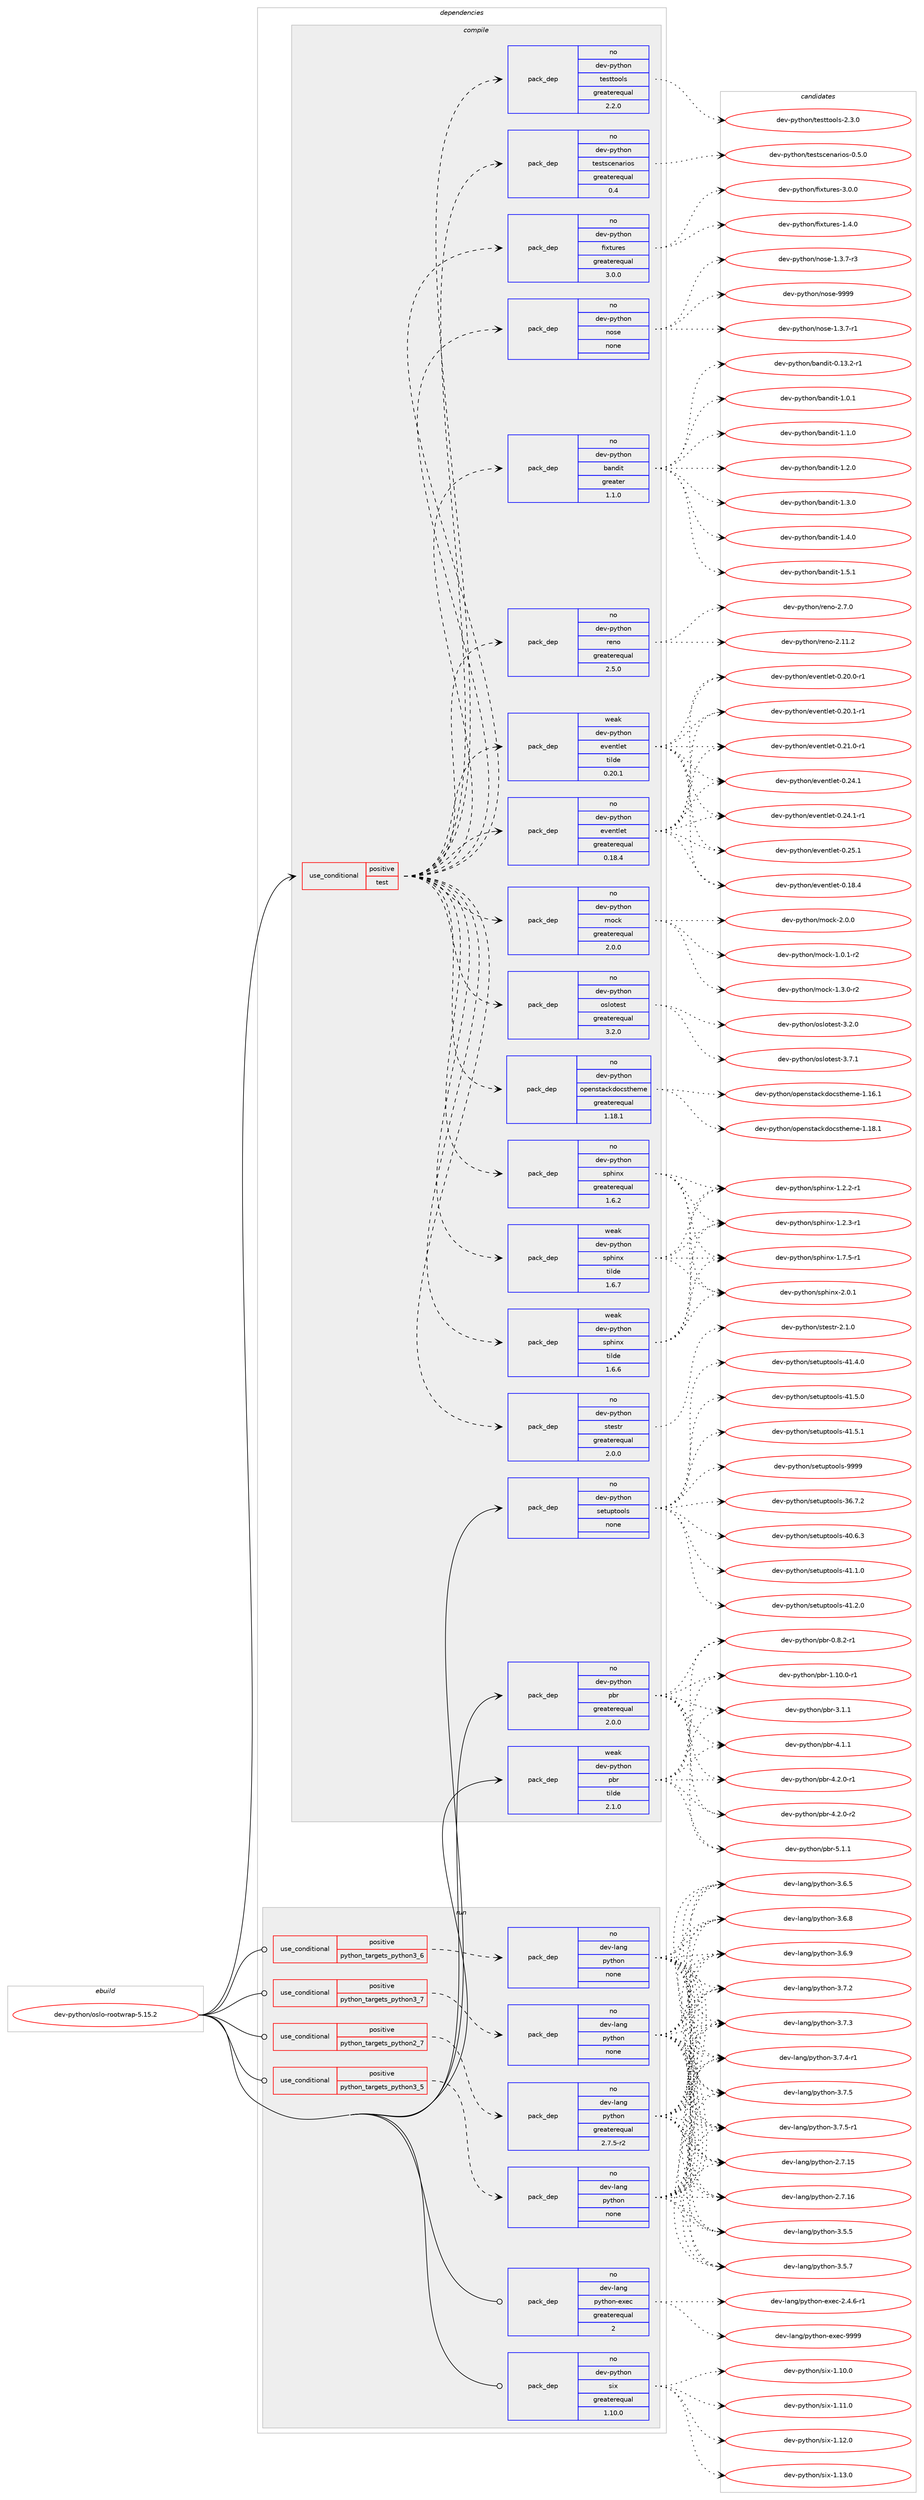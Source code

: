 digraph prolog {

# *************
# Graph options
# *************

newrank=true;
concentrate=true;
compound=true;
graph [rankdir=LR,fontname=Helvetica,fontsize=10,ranksep=1.5];#, ranksep=2.5, nodesep=0.2];
edge  [arrowhead=vee];
node  [fontname=Helvetica,fontsize=10];

# **********
# The ebuild
# **********

subgraph cluster_leftcol {
color=gray;
rank=same;
label=<<i>ebuild</i>>;
id [label="dev-python/oslo-rootwrap-5.15.2", color=red, width=4, href="../dev-python/oslo-rootwrap-5.15.2.svg"];
}

# ****************
# The dependencies
# ****************

subgraph cluster_midcol {
color=gray;
label=<<i>dependencies</i>>;
subgraph cluster_compile {
fillcolor="#eeeeee";
style=filled;
label=<<i>compile</i>>;
subgraph cond143850 {
dependency619446 [label=<<TABLE BORDER="0" CELLBORDER="1" CELLSPACING="0" CELLPADDING="4"><TR><TD ROWSPAN="3" CELLPADDING="10">use_conditional</TD></TR><TR><TD>positive</TD></TR><TR><TD>test</TD></TR></TABLE>>, shape=none, color=red];
subgraph pack463786 {
dependency619447 [label=<<TABLE BORDER="0" CELLBORDER="1" CELLSPACING="0" CELLPADDING="4" WIDTH="220"><TR><TD ROWSPAN="6" CELLPADDING="30">pack_dep</TD></TR><TR><TD WIDTH="110">no</TD></TR><TR><TD>dev-python</TD></TR><TR><TD>fixtures</TD></TR><TR><TD>greaterequal</TD></TR><TR><TD>3.0.0</TD></TR></TABLE>>, shape=none, color=blue];
}
dependency619446:e -> dependency619447:w [weight=20,style="dashed",arrowhead="vee"];
subgraph pack463787 {
dependency619448 [label=<<TABLE BORDER="0" CELLBORDER="1" CELLSPACING="0" CELLPADDING="4" WIDTH="220"><TR><TD ROWSPAN="6" CELLPADDING="30">pack_dep</TD></TR><TR><TD WIDTH="110">no</TD></TR><TR><TD>dev-python</TD></TR><TR><TD>testscenarios</TD></TR><TR><TD>greaterequal</TD></TR><TR><TD>0.4</TD></TR></TABLE>>, shape=none, color=blue];
}
dependency619446:e -> dependency619448:w [weight=20,style="dashed",arrowhead="vee"];
subgraph pack463788 {
dependency619449 [label=<<TABLE BORDER="0" CELLBORDER="1" CELLSPACING="0" CELLPADDING="4" WIDTH="220"><TR><TD ROWSPAN="6" CELLPADDING="30">pack_dep</TD></TR><TR><TD WIDTH="110">no</TD></TR><TR><TD>dev-python</TD></TR><TR><TD>testtools</TD></TR><TR><TD>greaterequal</TD></TR><TR><TD>2.2.0</TD></TR></TABLE>>, shape=none, color=blue];
}
dependency619446:e -> dependency619449:w [weight=20,style="dashed",arrowhead="vee"];
subgraph pack463789 {
dependency619450 [label=<<TABLE BORDER="0" CELLBORDER="1" CELLSPACING="0" CELLPADDING="4" WIDTH="220"><TR><TD ROWSPAN="6" CELLPADDING="30">pack_dep</TD></TR><TR><TD WIDTH="110">no</TD></TR><TR><TD>dev-python</TD></TR><TR><TD>stestr</TD></TR><TR><TD>greaterequal</TD></TR><TR><TD>2.0.0</TD></TR></TABLE>>, shape=none, color=blue];
}
dependency619446:e -> dependency619450:w [weight=20,style="dashed",arrowhead="vee"];
subgraph pack463790 {
dependency619451 [label=<<TABLE BORDER="0" CELLBORDER="1" CELLSPACING="0" CELLPADDING="4" WIDTH="220"><TR><TD ROWSPAN="6" CELLPADDING="30">pack_dep</TD></TR><TR><TD WIDTH="110">no</TD></TR><TR><TD>dev-python</TD></TR><TR><TD>sphinx</TD></TR><TR><TD>greaterequal</TD></TR><TR><TD>1.6.2</TD></TR></TABLE>>, shape=none, color=blue];
}
dependency619446:e -> dependency619451:w [weight=20,style="dashed",arrowhead="vee"];
subgraph pack463791 {
dependency619452 [label=<<TABLE BORDER="0" CELLBORDER="1" CELLSPACING="0" CELLPADDING="4" WIDTH="220"><TR><TD ROWSPAN="6" CELLPADDING="30">pack_dep</TD></TR><TR><TD WIDTH="110">weak</TD></TR><TR><TD>dev-python</TD></TR><TR><TD>sphinx</TD></TR><TR><TD>tilde</TD></TR><TR><TD>1.6.6</TD></TR></TABLE>>, shape=none, color=blue];
}
dependency619446:e -> dependency619452:w [weight=20,style="dashed",arrowhead="vee"];
subgraph pack463792 {
dependency619453 [label=<<TABLE BORDER="0" CELLBORDER="1" CELLSPACING="0" CELLPADDING="4" WIDTH="220"><TR><TD ROWSPAN="6" CELLPADDING="30">pack_dep</TD></TR><TR><TD WIDTH="110">weak</TD></TR><TR><TD>dev-python</TD></TR><TR><TD>sphinx</TD></TR><TR><TD>tilde</TD></TR><TR><TD>1.6.7</TD></TR></TABLE>>, shape=none, color=blue];
}
dependency619446:e -> dependency619453:w [weight=20,style="dashed",arrowhead="vee"];
subgraph pack463793 {
dependency619454 [label=<<TABLE BORDER="0" CELLBORDER="1" CELLSPACING="0" CELLPADDING="4" WIDTH="220"><TR><TD ROWSPAN="6" CELLPADDING="30">pack_dep</TD></TR><TR><TD WIDTH="110">no</TD></TR><TR><TD>dev-python</TD></TR><TR><TD>openstackdocstheme</TD></TR><TR><TD>greaterequal</TD></TR><TR><TD>1.18.1</TD></TR></TABLE>>, shape=none, color=blue];
}
dependency619446:e -> dependency619454:w [weight=20,style="dashed",arrowhead="vee"];
subgraph pack463794 {
dependency619455 [label=<<TABLE BORDER="0" CELLBORDER="1" CELLSPACING="0" CELLPADDING="4" WIDTH="220"><TR><TD ROWSPAN="6" CELLPADDING="30">pack_dep</TD></TR><TR><TD WIDTH="110">no</TD></TR><TR><TD>dev-python</TD></TR><TR><TD>oslotest</TD></TR><TR><TD>greaterequal</TD></TR><TR><TD>3.2.0</TD></TR></TABLE>>, shape=none, color=blue];
}
dependency619446:e -> dependency619455:w [weight=20,style="dashed",arrowhead="vee"];
subgraph pack463795 {
dependency619456 [label=<<TABLE BORDER="0" CELLBORDER="1" CELLSPACING="0" CELLPADDING="4" WIDTH="220"><TR><TD ROWSPAN="6" CELLPADDING="30">pack_dep</TD></TR><TR><TD WIDTH="110">no</TD></TR><TR><TD>dev-python</TD></TR><TR><TD>mock</TD></TR><TR><TD>greaterequal</TD></TR><TR><TD>2.0.0</TD></TR></TABLE>>, shape=none, color=blue];
}
dependency619446:e -> dependency619456:w [weight=20,style="dashed",arrowhead="vee"];
subgraph pack463796 {
dependency619457 [label=<<TABLE BORDER="0" CELLBORDER="1" CELLSPACING="0" CELLPADDING="4" WIDTH="220"><TR><TD ROWSPAN="6" CELLPADDING="30">pack_dep</TD></TR><TR><TD WIDTH="110">no</TD></TR><TR><TD>dev-python</TD></TR><TR><TD>eventlet</TD></TR><TR><TD>greaterequal</TD></TR><TR><TD>0.18.4</TD></TR></TABLE>>, shape=none, color=blue];
}
dependency619446:e -> dependency619457:w [weight=20,style="dashed",arrowhead="vee"];
subgraph pack463797 {
dependency619458 [label=<<TABLE BORDER="0" CELLBORDER="1" CELLSPACING="0" CELLPADDING="4" WIDTH="220"><TR><TD ROWSPAN="6" CELLPADDING="30">pack_dep</TD></TR><TR><TD WIDTH="110">weak</TD></TR><TR><TD>dev-python</TD></TR><TR><TD>eventlet</TD></TR><TR><TD>tilde</TD></TR><TR><TD>0.20.1</TD></TR></TABLE>>, shape=none, color=blue];
}
dependency619446:e -> dependency619458:w [weight=20,style="dashed",arrowhead="vee"];
subgraph pack463798 {
dependency619459 [label=<<TABLE BORDER="0" CELLBORDER="1" CELLSPACING="0" CELLPADDING="4" WIDTH="220"><TR><TD ROWSPAN="6" CELLPADDING="30">pack_dep</TD></TR><TR><TD WIDTH="110">no</TD></TR><TR><TD>dev-python</TD></TR><TR><TD>reno</TD></TR><TR><TD>greaterequal</TD></TR><TR><TD>2.5.0</TD></TR></TABLE>>, shape=none, color=blue];
}
dependency619446:e -> dependency619459:w [weight=20,style="dashed",arrowhead="vee"];
subgraph pack463799 {
dependency619460 [label=<<TABLE BORDER="0" CELLBORDER="1" CELLSPACING="0" CELLPADDING="4" WIDTH="220"><TR><TD ROWSPAN="6" CELLPADDING="30">pack_dep</TD></TR><TR><TD WIDTH="110">no</TD></TR><TR><TD>dev-python</TD></TR><TR><TD>bandit</TD></TR><TR><TD>greater</TD></TR><TR><TD>1.1.0</TD></TR></TABLE>>, shape=none, color=blue];
}
dependency619446:e -> dependency619460:w [weight=20,style="dashed",arrowhead="vee"];
subgraph pack463800 {
dependency619461 [label=<<TABLE BORDER="0" CELLBORDER="1" CELLSPACING="0" CELLPADDING="4" WIDTH="220"><TR><TD ROWSPAN="6" CELLPADDING="30">pack_dep</TD></TR><TR><TD WIDTH="110">no</TD></TR><TR><TD>dev-python</TD></TR><TR><TD>nose</TD></TR><TR><TD>none</TD></TR><TR><TD></TD></TR></TABLE>>, shape=none, color=blue];
}
dependency619446:e -> dependency619461:w [weight=20,style="dashed",arrowhead="vee"];
}
id:e -> dependency619446:w [weight=20,style="solid",arrowhead="vee"];
subgraph pack463801 {
dependency619462 [label=<<TABLE BORDER="0" CELLBORDER="1" CELLSPACING="0" CELLPADDING="4" WIDTH="220"><TR><TD ROWSPAN="6" CELLPADDING="30">pack_dep</TD></TR><TR><TD WIDTH="110">no</TD></TR><TR><TD>dev-python</TD></TR><TR><TD>pbr</TD></TR><TR><TD>greaterequal</TD></TR><TR><TD>2.0.0</TD></TR></TABLE>>, shape=none, color=blue];
}
id:e -> dependency619462:w [weight=20,style="solid",arrowhead="vee"];
subgraph pack463802 {
dependency619463 [label=<<TABLE BORDER="0" CELLBORDER="1" CELLSPACING="0" CELLPADDING="4" WIDTH="220"><TR><TD ROWSPAN="6" CELLPADDING="30">pack_dep</TD></TR><TR><TD WIDTH="110">no</TD></TR><TR><TD>dev-python</TD></TR><TR><TD>setuptools</TD></TR><TR><TD>none</TD></TR><TR><TD></TD></TR></TABLE>>, shape=none, color=blue];
}
id:e -> dependency619463:w [weight=20,style="solid",arrowhead="vee"];
subgraph pack463803 {
dependency619464 [label=<<TABLE BORDER="0" CELLBORDER="1" CELLSPACING="0" CELLPADDING="4" WIDTH="220"><TR><TD ROWSPAN="6" CELLPADDING="30">pack_dep</TD></TR><TR><TD WIDTH="110">weak</TD></TR><TR><TD>dev-python</TD></TR><TR><TD>pbr</TD></TR><TR><TD>tilde</TD></TR><TR><TD>2.1.0</TD></TR></TABLE>>, shape=none, color=blue];
}
id:e -> dependency619464:w [weight=20,style="solid",arrowhead="vee"];
}
subgraph cluster_compileandrun {
fillcolor="#eeeeee";
style=filled;
label=<<i>compile and run</i>>;
}
subgraph cluster_run {
fillcolor="#eeeeee";
style=filled;
label=<<i>run</i>>;
subgraph cond143851 {
dependency619465 [label=<<TABLE BORDER="0" CELLBORDER="1" CELLSPACING="0" CELLPADDING="4"><TR><TD ROWSPAN="3" CELLPADDING="10">use_conditional</TD></TR><TR><TD>positive</TD></TR><TR><TD>python_targets_python2_7</TD></TR></TABLE>>, shape=none, color=red];
subgraph pack463804 {
dependency619466 [label=<<TABLE BORDER="0" CELLBORDER="1" CELLSPACING="0" CELLPADDING="4" WIDTH="220"><TR><TD ROWSPAN="6" CELLPADDING="30">pack_dep</TD></TR><TR><TD WIDTH="110">no</TD></TR><TR><TD>dev-lang</TD></TR><TR><TD>python</TD></TR><TR><TD>greaterequal</TD></TR><TR><TD>2.7.5-r2</TD></TR></TABLE>>, shape=none, color=blue];
}
dependency619465:e -> dependency619466:w [weight=20,style="dashed",arrowhead="vee"];
}
id:e -> dependency619465:w [weight=20,style="solid",arrowhead="odot"];
subgraph cond143852 {
dependency619467 [label=<<TABLE BORDER="0" CELLBORDER="1" CELLSPACING="0" CELLPADDING="4"><TR><TD ROWSPAN="3" CELLPADDING="10">use_conditional</TD></TR><TR><TD>positive</TD></TR><TR><TD>python_targets_python3_5</TD></TR></TABLE>>, shape=none, color=red];
subgraph pack463805 {
dependency619468 [label=<<TABLE BORDER="0" CELLBORDER="1" CELLSPACING="0" CELLPADDING="4" WIDTH="220"><TR><TD ROWSPAN="6" CELLPADDING="30">pack_dep</TD></TR><TR><TD WIDTH="110">no</TD></TR><TR><TD>dev-lang</TD></TR><TR><TD>python</TD></TR><TR><TD>none</TD></TR><TR><TD></TD></TR></TABLE>>, shape=none, color=blue];
}
dependency619467:e -> dependency619468:w [weight=20,style="dashed",arrowhead="vee"];
}
id:e -> dependency619467:w [weight=20,style="solid",arrowhead="odot"];
subgraph cond143853 {
dependency619469 [label=<<TABLE BORDER="0" CELLBORDER="1" CELLSPACING="0" CELLPADDING="4"><TR><TD ROWSPAN="3" CELLPADDING="10">use_conditional</TD></TR><TR><TD>positive</TD></TR><TR><TD>python_targets_python3_6</TD></TR></TABLE>>, shape=none, color=red];
subgraph pack463806 {
dependency619470 [label=<<TABLE BORDER="0" CELLBORDER="1" CELLSPACING="0" CELLPADDING="4" WIDTH="220"><TR><TD ROWSPAN="6" CELLPADDING="30">pack_dep</TD></TR><TR><TD WIDTH="110">no</TD></TR><TR><TD>dev-lang</TD></TR><TR><TD>python</TD></TR><TR><TD>none</TD></TR><TR><TD></TD></TR></TABLE>>, shape=none, color=blue];
}
dependency619469:e -> dependency619470:w [weight=20,style="dashed",arrowhead="vee"];
}
id:e -> dependency619469:w [weight=20,style="solid",arrowhead="odot"];
subgraph cond143854 {
dependency619471 [label=<<TABLE BORDER="0" CELLBORDER="1" CELLSPACING="0" CELLPADDING="4"><TR><TD ROWSPAN="3" CELLPADDING="10">use_conditional</TD></TR><TR><TD>positive</TD></TR><TR><TD>python_targets_python3_7</TD></TR></TABLE>>, shape=none, color=red];
subgraph pack463807 {
dependency619472 [label=<<TABLE BORDER="0" CELLBORDER="1" CELLSPACING="0" CELLPADDING="4" WIDTH="220"><TR><TD ROWSPAN="6" CELLPADDING="30">pack_dep</TD></TR><TR><TD WIDTH="110">no</TD></TR><TR><TD>dev-lang</TD></TR><TR><TD>python</TD></TR><TR><TD>none</TD></TR><TR><TD></TD></TR></TABLE>>, shape=none, color=blue];
}
dependency619471:e -> dependency619472:w [weight=20,style="dashed",arrowhead="vee"];
}
id:e -> dependency619471:w [weight=20,style="solid",arrowhead="odot"];
subgraph pack463808 {
dependency619473 [label=<<TABLE BORDER="0" CELLBORDER="1" CELLSPACING="0" CELLPADDING="4" WIDTH="220"><TR><TD ROWSPAN="6" CELLPADDING="30">pack_dep</TD></TR><TR><TD WIDTH="110">no</TD></TR><TR><TD>dev-lang</TD></TR><TR><TD>python-exec</TD></TR><TR><TD>greaterequal</TD></TR><TR><TD>2</TD></TR></TABLE>>, shape=none, color=blue];
}
id:e -> dependency619473:w [weight=20,style="solid",arrowhead="odot"];
subgraph pack463809 {
dependency619474 [label=<<TABLE BORDER="0" CELLBORDER="1" CELLSPACING="0" CELLPADDING="4" WIDTH="220"><TR><TD ROWSPAN="6" CELLPADDING="30">pack_dep</TD></TR><TR><TD WIDTH="110">no</TD></TR><TR><TD>dev-python</TD></TR><TR><TD>six</TD></TR><TR><TD>greaterequal</TD></TR><TR><TD>1.10.0</TD></TR></TABLE>>, shape=none, color=blue];
}
id:e -> dependency619474:w [weight=20,style="solid",arrowhead="odot"];
}
}

# **************
# The candidates
# **************

subgraph cluster_choices {
rank=same;
color=gray;
label=<<i>candidates</i>>;

subgraph choice463786 {
color=black;
nodesep=1;
choice1001011184511212111610411111047102105120116117114101115454946524648 [label="dev-python/fixtures-1.4.0", color=red, width=4,href="../dev-python/fixtures-1.4.0.svg"];
choice1001011184511212111610411111047102105120116117114101115455146484648 [label="dev-python/fixtures-3.0.0", color=red, width=4,href="../dev-python/fixtures-3.0.0.svg"];
dependency619447:e -> choice1001011184511212111610411111047102105120116117114101115454946524648:w [style=dotted,weight="100"];
dependency619447:e -> choice1001011184511212111610411111047102105120116117114101115455146484648:w [style=dotted,weight="100"];
}
subgraph choice463787 {
color=black;
nodesep=1;
choice10010111845112121116104111110471161011151161159910111097114105111115454846534648 [label="dev-python/testscenarios-0.5.0", color=red, width=4,href="../dev-python/testscenarios-0.5.0.svg"];
dependency619448:e -> choice10010111845112121116104111110471161011151161159910111097114105111115454846534648:w [style=dotted,weight="100"];
}
subgraph choice463788 {
color=black;
nodesep=1;
choice1001011184511212111610411111047116101115116116111111108115455046514648 [label="dev-python/testtools-2.3.0", color=red, width=4,href="../dev-python/testtools-2.3.0.svg"];
dependency619449:e -> choice1001011184511212111610411111047116101115116116111111108115455046514648:w [style=dotted,weight="100"];
}
subgraph choice463789 {
color=black;
nodesep=1;
choice1001011184511212111610411111047115116101115116114455046494648 [label="dev-python/stestr-2.1.0", color=red, width=4,href="../dev-python/stestr-2.1.0.svg"];
dependency619450:e -> choice1001011184511212111610411111047115116101115116114455046494648:w [style=dotted,weight="100"];
}
subgraph choice463790 {
color=black;
nodesep=1;
choice10010111845112121116104111110471151121041051101204549465046504511449 [label="dev-python/sphinx-1.2.2-r1", color=red, width=4,href="../dev-python/sphinx-1.2.2-r1.svg"];
choice10010111845112121116104111110471151121041051101204549465046514511449 [label="dev-python/sphinx-1.2.3-r1", color=red, width=4,href="../dev-python/sphinx-1.2.3-r1.svg"];
choice10010111845112121116104111110471151121041051101204549465546534511449 [label="dev-python/sphinx-1.7.5-r1", color=red, width=4,href="../dev-python/sphinx-1.7.5-r1.svg"];
choice1001011184511212111610411111047115112104105110120455046484649 [label="dev-python/sphinx-2.0.1", color=red, width=4,href="../dev-python/sphinx-2.0.1.svg"];
dependency619451:e -> choice10010111845112121116104111110471151121041051101204549465046504511449:w [style=dotted,weight="100"];
dependency619451:e -> choice10010111845112121116104111110471151121041051101204549465046514511449:w [style=dotted,weight="100"];
dependency619451:e -> choice10010111845112121116104111110471151121041051101204549465546534511449:w [style=dotted,weight="100"];
dependency619451:e -> choice1001011184511212111610411111047115112104105110120455046484649:w [style=dotted,weight="100"];
}
subgraph choice463791 {
color=black;
nodesep=1;
choice10010111845112121116104111110471151121041051101204549465046504511449 [label="dev-python/sphinx-1.2.2-r1", color=red, width=4,href="../dev-python/sphinx-1.2.2-r1.svg"];
choice10010111845112121116104111110471151121041051101204549465046514511449 [label="dev-python/sphinx-1.2.3-r1", color=red, width=4,href="../dev-python/sphinx-1.2.3-r1.svg"];
choice10010111845112121116104111110471151121041051101204549465546534511449 [label="dev-python/sphinx-1.7.5-r1", color=red, width=4,href="../dev-python/sphinx-1.7.5-r1.svg"];
choice1001011184511212111610411111047115112104105110120455046484649 [label="dev-python/sphinx-2.0.1", color=red, width=4,href="../dev-python/sphinx-2.0.1.svg"];
dependency619452:e -> choice10010111845112121116104111110471151121041051101204549465046504511449:w [style=dotted,weight="100"];
dependency619452:e -> choice10010111845112121116104111110471151121041051101204549465046514511449:w [style=dotted,weight="100"];
dependency619452:e -> choice10010111845112121116104111110471151121041051101204549465546534511449:w [style=dotted,weight="100"];
dependency619452:e -> choice1001011184511212111610411111047115112104105110120455046484649:w [style=dotted,weight="100"];
}
subgraph choice463792 {
color=black;
nodesep=1;
choice10010111845112121116104111110471151121041051101204549465046504511449 [label="dev-python/sphinx-1.2.2-r1", color=red, width=4,href="../dev-python/sphinx-1.2.2-r1.svg"];
choice10010111845112121116104111110471151121041051101204549465046514511449 [label="dev-python/sphinx-1.2.3-r1", color=red, width=4,href="../dev-python/sphinx-1.2.3-r1.svg"];
choice10010111845112121116104111110471151121041051101204549465546534511449 [label="dev-python/sphinx-1.7.5-r1", color=red, width=4,href="../dev-python/sphinx-1.7.5-r1.svg"];
choice1001011184511212111610411111047115112104105110120455046484649 [label="dev-python/sphinx-2.0.1", color=red, width=4,href="../dev-python/sphinx-2.0.1.svg"];
dependency619453:e -> choice10010111845112121116104111110471151121041051101204549465046504511449:w [style=dotted,weight="100"];
dependency619453:e -> choice10010111845112121116104111110471151121041051101204549465046514511449:w [style=dotted,weight="100"];
dependency619453:e -> choice10010111845112121116104111110471151121041051101204549465546534511449:w [style=dotted,weight="100"];
dependency619453:e -> choice1001011184511212111610411111047115112104105110120455046484649:w [style=dotted,weight="100"];
}
subgraph choice463793 {
color=black;
nodesep=1;
choice100101118451121211161041111104711111210111011511697991071001119911511610410110910145494649544649 [label="dev-python/openstackdocstheme-1.16.1", color=red, width=4,href="../dev-python/openstackdocstheme-1.16.1.svg"];
choice100101118451121211161041111104711111210111011511697991071001119911511610410110910145494649564649 [label="dev-python/openstackdocstheme-1.18.1", color=red, width=4,href="../dev-python/openstackdocstheme-1.18.1.svg"];
dependency619454:e -> choice100101118451121211161041111104711111210111011511697991071001119911511610410110910145494649544649:w [style=dotted,weight="100"];
dependency619454:e -> choice100101118451121211161041111104711111210111011511697991071001119911511610410110910145494649564649:w [style=dotted,weight="100"];
}
subgraph choice463794 {
color=black;
nodesep=1;
choice1001011184511212111610411111047111115108111116101115116455146504648 [label="dev-python/oslotest-3.2.0", color=red, width=4,href="../dev-python/oslotest-3.2.0.svg"];
choice1001011184511212111610411111047111115108111116101115116455146554649 [label="dev-python/oslotest-3.7.1", color=red, width=4,href="../dev-python/oslotest-3.7.1.svg"];
dependency619455:e -> choice1001011184511212111610411111047111115108111116101115116455146504648:w [style=dotted,weight="100"];
dependency619455:e -> choice1001011184511212111610411111047111115108111116101115116455146554649:w [style=dotted,weight="100"];
}
subgraph choice463795 {
color=black;
nodesep=1;
choice1001011184511212111610411111047109111991074549464846494511450 [label="dev-python/mock-1.0.1-r2", color=red, width=4,href="../dev-python/mock-1.0.1-r2.svg"];
choice1001011184511212111610411111047109111991074549465146484511450 [label="dev-python/mock-1.3.0-r2", color=red, width=4,href="../dev-python/mock-1.3.0-r2.svg"];
choice100101118451121211161041111104710911199107455046484648 [label="dev-python/mock-2.0.0", color=red, width=4,href="../dev-python/mock-2.0.0.svg"];
dependency619456:e -> choice1001011184511212111610411111047109111991074549464846494511450:w [style=dotted,weight="100"];
dependency619456:e -> choice1001011184511212111610411111047109111991074549465146484511450:w [style=dotted,weight="100"];
dependency619456:e -> choice100101118451121211161041111104710911199107455046484648:w [style=dotted,weight="100"];
}
subgraph choice463796 {
color=black;
nodesep=1;
choice100101118451121211161041111104710111810111011610810111645484649564652 [label="dev-python/eventlet-0.18.4", color=red, width=4,href="../dev-python/eventlet-0.18.4.svg"];
choice1001011184511212111610411111047101118101110116108101116454846504846484511449 [label="dev-python/eventlet-0.20.0-r1", color=red, width=4,href="../dev-python/eventlet-0.20.0-r1.svg"];
choice1001011184511212111610411111047101118101110116108101116454846504846494511449 [label="dev-python/eventlet-0.20.1-r1", color=red, width=4,href="../dev-python/eventlet-0.20.1-r1.svg"];
choice1001011184511212111610411111047101118101110116108101116454846504946484511449 [label="dev-python/eventlet-0.21.0-r1", color=red, width=4,href="../dev-python/eventlet-0.21.0-r1.svg"];
choice100101118451121211161041111104710111810111011610810111645484650524649 [label="dev-python/eventlet-0.24.1", color=red, width=4,href="../dev-python/eventlet-0.24.1.svg"];
choice1001011184511212111610411111047101118101110116108101116454846505246494511449 [label="dev-python/eventlet-0.24.1-r1", color=red, width=4,href="../dev-python/eventlet-0.24.1-r1.svg"];
choice100101118451121211161041111104710111810111011610810111645484650534649 [label="dev-python/eventlet-0.25.1", color=red, width=4,href="../dev-python/eventlet-0.25.1.svg"];
dependency619457:e -> choice100101118451121211161041111104710111810111011610810111645484649564652:w [style=dotted,weight="100"];
dependency619457:e -> choice1001011184511212111610411111047101118101110116108101116454846504846484511449:w [style=dotted,weight="100"];
dependency619457:e -> choice1001011184511212111610411111047101118101110116108101116454846504846494511449:w [style=dotted,weight="100"];
dependency619457:e -> choice1001011184511212111610411111047101118101110116108101116454846504946484511449:w [style=dotted,weight="100"];
dependency619457:e -> choice100101118451121211161041111104710111810111011610810111645484650524649:w [style=dotted,weight="100"];
dependency619457:e -> choice1001011184511212111610411111047101118101110116108101116454846505246494511449:w [style=dotted,weight="100"];
dependency619457:e -> choice100101118451121211161041111104710111810111011610810111645484650534649:w [style=dotted,weight="100"];
}
subgraph choice463797 {
color=black;
nodesep=1;
choice100101118451121211161041111104710111810111011610810111645484649564652 [label="dev-python/eventlet-0.18.4", color=red, width=4,href="../dev-python/eventlet-0.18.4.svg"];
choice1001011184511212111610411111047101118101110116108101116454846504846484511449 [label="dev-python/eventlet-0.20.0-r1", color=red, width=4,href="../dev-python/eventlet-0.20.0-r1.svg"];
choice1001011184511212111610411111047101118101110116108101116454846504846494511449 [label="dev-python/eventlet-0.20.1-r1", color=red, width=4,href="../dev-python/eventlet-0.20.1-r1.svg"];
choice1001011184511212111610411111047101118101110116108101116454846504946484511449 [label="dev-python/eventlet-0.21.0-r1", color=red, width=4,href="../dev-python/eventlet-0.21.0-r1.svg"];
choice100101118451121211161041111104710111810111011610810111645484650524649 [label="dev-python/eventlet-0.24.1", color=red, width=4,href="../dev-python/eventlet-0.24.1.svg"];
choice1001011184511212111610411111047101118101110116108101116454846505246494511449 [label="dev-python/eventlet-0.24.1-r1", color=red, width=4,href="../dev-python/eventlet-0.24.1-r1.svg"];
choice100101118451121211161041111104710111810111011610810111645484650534649 [label="dev-python/eventlet-0.25.1", color=red, width=4,href="../dev-python/eventlet-0.25.1.svg"];
dependency619458:e -> choice100101118451121211161041111104710111810111011610810111645484649564652:w [style=dotted,weight="100"];
dependency619458:e -> choice1001011184511212111610411111047101118101110116108101116454846504846484511449:w [style=dotted,weight="100"];
dependency619458:e -> choice1001011184511212111610411111047101118101110116108101116454846504846494511449:w [style=dotted,weight="100"];
dependency619458:e -> choice1001011184511212111610411111047101118101110116108101116454846504946484511449:w [style=dotted,weight="100"];
dependency619458:e -> choice100101118451121211161041111104710111810111011610810111645484650524649:w [style=dotted,weight="100"];
dependency619458:e -> choice1001011184511212111610411111047101118101110116108101116454846505246494511449:w [style=dotted,weight="100"];
dependency619458:e -> choice100101118451121211161041111104710111810111011610810111645484650534649:w [style=dotted,weight="100"];
}
subgraph choice463798 {
color=black;
nodesep=1;
choice100101118451121211161041111104711410111011145504649494650 [label="dev-python/reno-2.11.2", color=red, width=4,href="../dev-python/reno-2.11.2.svg"];
choice1001011184511212111610411111047114101110111455046554648 [label="dev-python/reno-2.7.0", color=red, width=4,href="../dev-python/reno-2.7.0.svg"];
dependency619459:e -> choice100101118451121211161041111104711410111011145504649494650:w [style=dotted,weight="100"];
dependency619459:e -> choice1001011184511212111610411111047114101110111455046554648:w [style=dotted,weight="100"];
}
subgraph choice463799 {
color=black;
nodesep=1;
choice10010111845112121116104111110479897110100105116454846495146504511449 [label="dev-python/bandit-0.13.2-r1", color=red, width=4,href="../dev-python/bandit-0.13.2-r1.svg"];
choice10010111845112121116104111110479897110100105116454946484649 [label="dev-python/bandit-1.0.1", color=red, width=4,href="../dev-python/bandit-1.0.1.svg"];
choice10010111845112121116104111110479897110100105116454946494648 [label="dev-python/bandit-1.1.0", color=red, width=4,href="../dev-python/bandit-1.1.0.svg"];
choice10010111845112121116104111110479897110100105116454946504648 [label="dev-python/bandit-1.2.0", color=red, width=4,href="../dev-python/bandit-1.2.0.svg"];
choice10010111845112121116104111110479897110100105116454946514648 [label="dev-python/bandit-1.3.0", color=red, width=4,href="../dev-python/bandit-1.3.0.svg"];
choice10010111845112121116104111110479897110100105116454946524648 [label="dev-python/bandit-1.4.0", color=red, width=4,href="../dev-python/bandit-1.4.0.svg"];
choice10010111845112121116104111110479897110100105116454946534649 [label="dev-python/bandit-1.5.1", color=red, width=4,href="../dev-python/bandit-1.5.1.svg"];
dependency619460:e -> choice10010111845112121116104111110479897110100105116454846495146504511449:w [style=dotted,weight="100"];
dependency619460:e -> choice10010111845112121116104111110479897110100105116454946484649:w [style=dotted,weight="100"];
dependency619460:e -> choice10010111845112121116104111110479897110100105116454946494648:w [style=dotted,weight="100"];
dependency619460:e -> choice10010111845112121116104111110479897110100105116454946504648:w [style=dotted,weight="100"];
dependency619460:e -> choice10010111845112121116104111110479897110100105116454946514648:w [style=dotted,weight="100"];
dependency619460:e -> choice10010111845112121116104111110479897110100105116454946524648:w [style=dotted,weight="100"];
dependency619460:e -> choice10010111845112121116104111110479897110100105116454946534649:w [style=dotted,weight="100"];
}
subgraph choice463800 {
color=black;
nodesep=1;
choice10010111845112121116104111110471101111151014549465146554511449 [label="dev-python/nose-1.3.7-r1", color=red, width=4,href="../dev-python/nose-1.3.7-r1.svg"];
choice10010111845112121116104111110471101111151014549465146554511451 [label="dev-python/nose-1.3.7-r3", color=red, width=4,href="../dev-python/nose-1.3.7-r3.svg"];
choice10010111845112121116104111110471101111151014557575757 [label="dev-python/nose-9999", color=red, width=4,href="../dev-python/nose-9999.svg"];
dependency619461:e -> choice10010111845112121116104111110471101111151014549465146554511449:w [style=dotted,weight="100"];
dependency619461:e -> choice10010111845112121116104111110471101111151014549465146554511451:w [style=dotted,weight="100"];
dependency619461:e -> choice10010111845112121116104111110471101111151014557575757:w [style=dotted,weight="100"];
}
subgraph choice463801 {
color=black;
nodesep=1;
choice1001011184511212111610411111047112981144548465646504511449 [label="dev-python/pbr-0.8.2-r1", color=red, width=4,href="../dev-python/pbr-0.8.2-r1.svg"];
choice100101118451121211161041111104711298114454946494846484511449 [label="dev-python/pbr-1.10.0-r1", color=red, width=4,href="../dev-python/pbr-1.10.0-r1.svg"];
choice100101118451121211161041111104711298114455146494649 [label="dev-python/pbr-3.1.1", color=red, width=4,href="../dev-python/pbr-3.1.1.svg"];
choice100101118451121211161041111104711298114455246494649 [label="dev-python/pbr-4.1.1", color=red, width=4,href="../dev-python/pbr-4.1.1.svg"];
choice1001011184511212111610411111047112981144552465046484511449 [label="dev-python/pbr-4.2.0-r1", color=red, width=4,href="../dev-python/pbr-4.2.0-r1.svg"];
choice1001011184511212111610411111047112981144552465046484511450 [label="dev-python/pbr-4.2.0-r2", color=red, width=4,href="../dev-python/pbr-4.2.0-r2.svg"];
choice100101118451121211161041111104711298114455346494649 [label="dev-python/pbr-5.1.1", color=red, width=4,href="../dev-python/pbr-5.1.1.svg"];
dependency619462:e -> choice1001011184511212111610411111047112981144548465646504511449:w [style=dotted,weight="100"];
dependency619462:e -> choice100101118451121211161041111104711298114454946494846484511449:w [style=dotted,weight="100"];
dependency619462:e -> choice100101118451121211161041111104711298114455146494649:w [style=dotted,weight="100"];
dependency619462:e -> choice100101118451121211161041111104711298114455246494649:w [style=dotted,weight="100"];
dependency619462:e -> choice1001011184511212111610411111047112981144552465046484511449:w [style=dotted,weight="100"];
dependency619462:e -> choice1001011184511212111610411111047112981144552465046484511450:w [style=dotted,weight="100"];
dependency619462:e -> choice100101118451121211161041111104711298114455346494649:w [style=dotted,weight="100"];
}
subgraph choice463802 {
color=black;
nodesep=1;
choice100101118451121211161041111104711510111611711211611111110811545515446554650 [label="dev-python/setuptools-36.7.2", color=red, width=4,href="../dev-python/setuptools-36.7.2.svg"];
choice100101118451121211161041111104711510111611711211611111110811545524846544651 [label="dev-python/setuptools-40.6.3", color=red, width=4,href="../dev-python/setuptools-40.6.3.svg"];
choice100101118451121211161041111104711510111611711211611111110811545524946494648 [label="dev-python/setuptools-41.1.0", color=red, width=4,href="../dev-python/setuptools-41.1.0.svg"];
choice100101118451121211161041111104711510111611711211611111110811545524946504648 [label="dev-python/setuptools-41.2.0", color=red, width=4,href="../dev-python/setuptools-41.2.0.svg"];
choice100101118451121211161041111104711510111611711211611111110811545524946524648 [label="dev-python/setuptools-41.4.0", color=red, width=4,href="../dev-python/setuptools-41.4.0.svg"];
choice100101118451121211161041111104711510111611711211611111110811545524946534648 [label="dev-python/setuptools-41.5.0", color=red, width=4,href="../dev-python/setuptools-41.5.0.svg"];
choice100101118451121211161041111104711510111611711211611111110811545524946534649 [label="dev-python/setuptools-41.5.1", color=red, width=4,href="../dev-python/setuptools-41.5.1.svg"];
choice10010111845112121116104111110471151011161171121161111111081154557575757 [label="dev-python/setuptools-9999", color=red, width=4,href="../dev-python/setuptools-9999.svg"];
dependency619463:e -> choice100101118451121211161041111104711510111611711211611111110811545515446554650:w [style=dotted,weight="100"];
dependency619463:e -> choice100101118451121211161041111104711510111611711211611111110811545524846544651:w [style=dotted,weight="100"];
dependency619463:e -> choice100101118451121211161041111104711510111611711211611111110811545524946494648:w [style=dotted,weight="100"];
dependency619463:e -> choice100101118451121211161041111104711510111611711211611111110811545524946504648:w [style=dotted,weight="100"];
dependency619463:e -> choice100101118451121211161041111104711510111611711211611111110811545524946524648:w [style=dotted,weight="100"];
dependency619463:e -> choice100101118451121211161041111104711510111611711211611111110811545524946534648:w [style=dotted,weight="100"];
dependency619463:e -> choice100101118451121211161041111104711510111611711211611111110811545524946534649:w [style=dotted,weight="100"];
dependency619463:e -> choice10010111845112121116104111110471151011161171121161111111081154557575757:w [style=dotted,weight="100"];
}
subgraph choice463803 {
color=black;
nodesep=1;
choice1001011184511212111610411111047112981144548465646504511449 [label="dev-python/pbr-0.8.2-r1", color=red, width=4,href="../dev-python/pbr-0.8.2-r1.svg"];
choice100101118451121211161041111104711298114454946494846484511449 [label="dev-python/pbr-1.10.0-r1", color=red, width=4,href="../dev-python/pbr-1.10.0-r1.svg"];
choice100101118451121211161041111104711298114455146494649 [label="dev-python/pbr-3.1.1", color=red, width=4,href="../dev-python/pbr-3.1.1.svg"];
choice100101118451121211161041111104711298114455246494649 [label="dev-python/pbr-4.1.1", color=red, width=4,href="../dev-python/pbr-4.1.1.svg"];
choice1001011184511212111610411111047112981144552465046484511449 [label="dev-python/pbr-4.2.0-r1", color=red, width=4,href="../dev-python/pbr-4.2.0-r1.svg"];
choice1001011184511212111610411111047112981144552465046484511450 [label="dev-python/pbr-4.2.0-r2", color=red, width=4,href="../dev-python/pbr-4.2.0-r2.svg"];
choice100101118451121211161041111104711298114455346494649 [label="dev-python/pbr-5.1.1", color=red, width=4,href="../dev-python/pbr-5.1.1.svg"];
dependency619464:e -> choice1001011184511212111610411111047112981144548465646504511449:w [style=dotted,weight="100"];
dependency619464:e -> choice100101118451121211161041111104711298114454946494846484511449:w [style=dotted,weight="100"];
dependency619464:e -> choice100101118451121211161041111104711298114455146494649:w [style=dotted,weight="100"];
dependency619464:e -> choice100101118451121211161041111104711298114455246494649:w [style=dotted,weight="100"];
dependency619464:e -> choice1001011184511212111610411111047112981144552465046484511449:w [style=dotted,weight="100"];
dependency619464:e -> choice1001011184511212111610411111047112981144552465046484511450:w [style=dotted,weight="100"];
dependency619464:e -> choice100101118451121211161041111104711298114455346494649:w [style=dotted,weight="100"];
}
subgraph choice463804 {
color=black;
nodesep=1;
choice10010111845108971101034711212111610411111045504655464953 [label="dev-lang/python-2.7.15", color=red, width=4,href="../dev-lang/python-2.7.15.svg"];
choice10010111845108971101034711212111610411111045504655464954 [label="dev-lang/python-2.7.16", color=red, width=4,href="../dev-lang/python-2.7.16.svg"];
choice100101118451089711010347112121116104111110455146534653 [label="dev-lang/python-3.5.5", color=red, width=4,href="../dev-lang/python-3.5.5.svg"];
choice100101118451089711010347112121116104111110455146534655 [label="dev-lang/python-3.5.7", color=red, width=4,href="../dev-lang/python-3.5.7.svg"];
choice100101118451089711010347112121116104111110455146544653 [label="dev-lang/python-3.6.5", color=red, width=4,href="../dev-lang/python-3.6.5.svg"];
choice100101118451089711010347112121116104111110455146544656 [label="dev-lang/python-3.6.8", color=red, width=4,href="../dev-lang/python-3.6.8.svg"];
choice100101118451089711010347112121116104111110455146544657 [label="dev-lang/python-3.6.9", color=red, width=4,href="../dev-lang/python-3.6.9.svg"];
choice100101118451089711010347112121116104111110455146554650 [label="dev-lang/python-3.7.2", color=red, width=4,href="../dev-lang/python-3.7.2.svg"];
choice100101118451089711010347112121116104111110455146554651 [label="dev-lang/python-3.7.3", color=red, width=4,href="../dev-lang/python-3.7.3.svg"];
choice1001011184510897110103471121211161041111104551465546524511449 [label="dev-lang/python-3.7.4-r1", color=red, width=4,href="../dev-lang/python-3.7.4-r1.svg"];
choice100101118451089711010347112121116104111110455146554653 [label="dev-lang/python-3.7.5", color=red, width=4,href="../dev-lang/python-3.7.5.svg"];
choice1001011184510897110103471121211161041111104551465546534511449 [label="dev-lang/python-3.7.5-r1", color=red, width=4,href="../dev-lang/python-3.7.5-r1.svg"];
dependency619466:e -> choice10010111845108971101034711212111610411111045504655464953:w [style=dotted,weight="100"];
dependency619466:e -> choice10010111845108971101034711212111610411111045504655464954:w [style=dotted,weight="100"];
dependency619466:e -> choice100101118451089711010347112121116104111110455146534653:w [style=dotted,weight="100"];
dependency619466:e -> choice100101118451089711010347112121116104111110455146534655:w [style=dotted,weight="100"];
dependency619466:e -> choice100101118451089711010347112121116104111110455146544653:w [style=dotted,weight="100"];
dependency619466:e -> choice100101118451089711010347112121116104111110455146544656:w [style=dotted,weight="100"];
dependency619466:e -> choice100101118451089711010347112121116104111110455146544657:w [style=dotted,weight="100"];
dependency619466:e -> choice100101118451089711010347112121116104111110455146554650:w [style=dotted,weight="100"];
dependency619466:e -> choice100101118451089711010347112121116104111110455146554651:w [style=dotted,weight="100"];
dependency619466:e -> choice1001011184510897110103471121211161041111104551465546524511449:w [style=dotted,weight="100"];
dependency619466:e -> choice100101118451089711010347112121116104111110455146554653:w [style=dotted,weight="100"];
dependency619466:e -> choice1001011184510897110103471121211161041111104551465546534511449:w [style=dotted,weight="100"];
}
subgraph choice463805 {
color=black;
nodesep=1;
choice10010111845108971101034711212111610411111045504655464953 [label="dev-lang/python-2.7.15", color=red, width=4,href="../dev-lang/python-2.7.15.svg"];
choice10010111845108971101034711212111610411111045504655464954 [label="dev-lang/python-2.7.16", color=red, width=4,href="../dev-lang/python-2.7.16.svg"];
choice100101118451089711010347112121116104111110455146534653 [label="dev-lang/python-3.5.5", color=red, width=4,href="../dev-lang/python-3.5.5.svg"];
choice100101118451089711010347112121116104111110455146534655 [label="dev-lang/python-3.5.7", color=red, width=4,href="../dev-lang/python-3.5.7.svg"];
choice100101118451089711010347112121116104111110455146544653 [label="dev-lang/python-3.6.5", color=red, width=4,href="../dev-lang/python-3.6.5.svg"];
choice100101118451089711010347112121116104111110455146544656 [label="dev-lang/python-3.6.8", color=red, width=4,href="../dev-lang/python-3.6.8.svg"];
choice100101118451089711010347112121116104111110455146544657 [label="dev-lang/python-3.6.9", color=red, width=4,href="../dev-lang/python-3.6.9.svg"];
choice100101118451089711010347112121116104111110455146554650 [label="dev-lang/python-3.7.2", color=red, width=4,href="../dev-lang/python-3.7.2.svg"];
choice100101118451089711010347112121116104111110455146554651 [label="dev-lang/python-3.7.3", color=red, width=4,href="../dev-lang/python-3.7.3.svg"];
choice1001011184510897110103471121211161041111104551465546524511449 [label="dev-lang/python-3.7.4-r1", color=red, width=4,href="../dev-lang/python-3.7.4-r1.svg"];
choice100101118451089711010347112121116104111110455146554653 [label="dev-lang/python-3.7.5", color=red, width=4,href="../dev-lang/python-3.7.5.svg"];
choice1001011184510897110103471121211161041111104551465546534511449 [label="dev-lang/python-3.7.5-r1", color=red, width=4,href="../dev-lang/python-3.7.5-r1.svg"];
dependency619468:e -> choice10010111845108971101034711212111610411111045504655464953:w [style=dotted,weight="100"];
dependency619468:e -> choice10010111845108971101034711212111610411111045504655464954:w [style=dotted,weight="100"];
dependency619468:e -> choice100101118451089711010347112121116104111110455146534653:w [style=dotted,weight="100"];
dependency619468:e -> choice100101118451089711010347112121116104111110455146534655:w [style=dotted,weight="100"];
dependency619468:e -> choice100101118451089711010347112121116104111110455146544653:w [style=dotted,weight="100"];
dependency619468:e -> choice100101118451089711010347112121116104111110455146544656:w [style=dotted,weight="100"];
dependency619468:e -> choice100101118451089711010347112121116104111110455146544657:w [style=dotted,weight="100"];
dependency619468:e -> choice100101118451089711010347112121116104111110455146554650:w [style=dotted,weight="100"];
dependency619468:e -> choice100101118451089711010347112121116104111110455146554651:w [style=dotted,weight="100"];
dependency619468:e -> choice1001011184510897110103471121211161041111104551465546524511449:w [style=dotted,weight="100"];
dependency619468:e -> choice100101118451089711010347112121116104111110455146554653:w [style=dotted,weight="100"];
dependency619468:e -> choice1001011184510897110103471121211161041111104551465546534511449:w [style=dotted,weight="100"];
}
subgraph choice463806 {
color=black;
nodesep=1;
choice10010111845108971101034711212111610411111045504655464953 [label="dev-lang/python-2.7.15", color=red, width=4,href="../dev-lang/python-2.7.15.svg"];
choice10010111845108971101034711212111610411111045504655464954 [label="dev-lang/python-2.7.16", color=red, width=4,href="../dev-lang/python-2.7.16.svg"];
choice100101118451089711010347112121116104111110455146534653 [label="dev-lang/python-3.5.5", color=red, width=4,href="../dev-lang/python-3.5.5.svg"];
choice100101118451089711010347112121116104111110455146534655 [label="dev-lang/python-3.5.7", color=red, width=4,href="../dev-lang/python-3.5.7.svg"];
choice100101118451089711010347112121116104111110455146544653 [label="dev-lang/python-3.6.5", color=red, width=4,href="../dev-lang/python-3.6.5.svg"];
choice100101118451089711010347112121116104111110455146544656 [label="dev-lang/python-3.6.8", color=red, width=4,href="../dev-lang/python-3.6.8.svg"];
choice100101118451089711010347112121116104111110455146544657 [label="dev-lang/python-3.6.9", color=red, width=4,href="../dev-lang/python-3.6.9.svg"];
choice100101118451089711010347112121116104111110455146554650 [label="dev-lang/python-3.7.2", color=red, width=4,href="../dev-lang/python-3.7.2.svg"];
choice100101118451089711010347112121116104111110455146554651 [label="dev-lang/python-3.7.3", color=red, width=4,href="../dev-lang/python-3.7.3.svg"];
choice1001011184510897110103471121211161041111104551465546524511449 [label="dev-lang/python-3.7.4-r1", color=red, width=4,href="../dev-lang/python-3.7.4-r1.svg"];
choice100101118451089711010347112121116104111110455146554653 [label="dev-lang/python-3.7.5", color=red, width=4,href="../dev-lang/python-3.7.5.svg"];
choice1001011184510897110103471121211161041111104551465546534511449 [label="dev-lang/python-3.7.5-r1", color=red, width=4,href="../dev-lang/python-3.7.5-r1.svg"];
dependency619470:e -> choice10010111845108971101034711212111610411111045504655464953:w [style=dotted,weight="100"];
dependency619470:e -> choice10010111845108971101034711212111610411111045504655464954:w [style=dotted,weight="100"];
dependency619470:e -> choice100101118451089711010347112121116104111110455146534653:w [style=dotted,weight="100"];
dependency619470:e -> choice100101118451089711010347112121116104111110455146534655:w [style=dotted,weight="100"];
dependency619470:e -> choice100101118451089711010347112121116104111110455146544653:w [style=dotted,weight="100"];
dependency619470:e -> choice100101118451089711010347112121116104111110455146544656:w [style=dotted,weight="100"];
dependency619470:e -> choice100101118451089711010347112121116104111110455146544657:w [style=dotted,weight="100"];
dependency619470:e -> choice100101118451089711010347112121116104111110455146554650:w [style=dotted,weight="100"];
dependency619470:e -> choice100101118451089711010347112121116104111110455146554651:w [style=dotted,weight="100"];
dependency619470:e -> choice1001011184510897110103471121211161041111104551465546524511449:w [style=dotted,weight="100"];
dependency619470:e -> choice100101118451089711010347112121116104111110455146554653:w [style=dotted,weight="100"];
dependency619470:e -> choice1001011184510897110103471121211161041111104551465546534511449:w [style=dotted,weight="100"];
}
subgraph choice463807 {
color=black;
nodesep=1;
choice10010111845108971101034711212111610411111045504655464953 [label="dev-lang/python-2.7.15", color=red, width=4,href="../dev-lang/python-2.7.15.svg"];
choice10010111845108971101034711212111610411111045504655464954 [label="dev-lang/python-2.7.16", color=red, width=4,href="../dev-lang/python-2.7.16.svg"];
choice100101118451089711010347112121116104111110455146534653 [label="dev-lang/python-3.5.5", color=red, width=4,href="../dev-lang/python-3.5.5.svg"];
choice100101118451089711010347112121116104111110455146534655 [label="dev-lang/python-3.5.7", color=red, width=4,href="../dev-lang/python-3.5.7.svg"];
choice100101118451089711010347112121116104111110455146544653 [label="dev-lang/python-3.6.5", color=red, width=4,href="../dev-lang/python-3.6.5.svg"];
choice100101118451089711010347112121116104111110455146544656 [label="dev-lang/python-3.6.8", color=red, width=4,href="../dev-lang/python-3.6.8.svg"];
choice100101118451089711010347112121116104111110455146544657 [label="dev-lang/python-3.6.9", color=red, width=4,href="../dev-lang/python-3.6.9.svg"];
choice100101118451089711010347112121116104111110455146554650 [label="dev-lang/python-3.7.2", color=red, width=4,href="../dev-lang/python-3.7.2.svg"];
choice100101118451089711010347112121116104111110455146554651 [label="dev-lang/python-3.7.3", color=red, width=4,href="../dev-lang/python-3.7.3.svg"];
choice1001011184510897110103471121211161041111104551465546524511449 [label="dev-lang/python-3.7.4-r1", color=red, width=4,href="../dev-lang/python-3.7.4-r1.svg"];
choice100101118451089711010347112121116104111110455146554653 [label="dev-lang/python-3.7.5", color=red, width=4,href="../dev-lang/python-3.7.5.svg"];
choice1001011184510897110103471121211161041111104551465546534511449 [label="dev-lang/python-3.7.5-r1", color=red, width=4,href="../dev-lang/python-3.7.5-r1.svg"];
dependency619472:e -> choice10010111845108971101034711212111610411111045504655464953:w [style=dotted,weight="100"];
dependency619472:e -> choice10010111845108971101034711212111610411111045504655464954:w [style=dotted,weight="100"];
dependency619472:e -> choice100101118451089711010347112121116104111110455146534653:w [style=dotted,weight="100"];
dependency619472:e -> choice100101118451089711010347112121116104111110455146534655:w [style=dotted,weight="100"];
dependency619472:e -> choice100101118451089711010347112121116104111110455146544653:w [style=dotted,weight="100"];
dependency619472:e -> choice100101118451089711010347112121116104111110455146544656:w [style=dotted,weight="100"];
dependency619472:e -> choice100101118451089711010347112121116104111110455146544657:w [style=dotted,weight="100"];
dependency619472:e -> choice100101118451089711010347112121116104111110455146554650:w [style=dotted,weight="100"];
dependency619472:e -> choice100101118451089711010347112121116104111110455146554651:w [style=dotted,weight="100"];
dependency619472:e -> choice1001011184510897110103471121211161041111104551465546524511449:w [style=dotted,weight="100"];
dependency619472:e -> choice100101118451089711010347112121116104111110455146554653:w [style=dotted,weight="100"];
dependency619472:e -> choice1001011184510897110103471121211161041111104551465546534511449:w [style=dotted,weight="100"];
}
subgraph choice463808 {
color=black;
nodesep=1;
choice10010111845108971101034711212111610411111045101120101994550465246544511449 [label="dev-lang/python-exec-2.4.6-r1", color=red, width=4,href="../dev-lang/python-exec-2.4.6-r1.svg"];
choice10010111845108971101034711212111610411111045101120101994557575757 [label="dev-lang/python-exec-9999", color=red, width=4,href="../dev-lang/python-exec-9999.svg"];
dependency619473:e -> choice10010111845108971101034711212111610411111045101120101994550465246544511449:w [style=dotted,weight="100"];
dependency619473:e -> choice10010111845108971101034711212111610411111045101120101994557575757:w [style=dotted,weight="100"];
}
subgraph choice463809 {
color=black;
nodesep=1;
choice100101118451121211161041111104711510512045494649484648 [label="dev-python/six-1.10.0", color=red, width=4,href="../dev-python/six-1.10.0.svg"];
choice100101118451121211161041111104711510512045494649494648 [label="dev-python/six-1.11.0", color=red, width=4,href="../dev-python/six-1.11.0.svg"];
choice100101118451121211161041111104711510512045494649504648 [label="dev-python/six-1.12.0", color=red, width=4,href="../dev-python/six-1.12.0.svg"];
choice100101118451121211161041111104711510512045494649514648 [label="dev-python/six-1.13.0", color=red, width=4,href="../dev-python/six-1.13.0.svg"];
dependency619474:e -> choice100101118451121211161041111104711510512045494649484648:w [style=dotted,weight="100"];
dependency619474:e -> choice100101118451121211161041111104711510512045494649494648:w [style=dotted,weight="100"];
dependency619474:e -> choice100101118451121211161041111104711510512045494649504648:w [style=dotted,weight="100"];
dependency619474:e -> choice100101118451121211161041111104711510512045494649514648:w [style=dotted,weight="100"];
}
}

}

